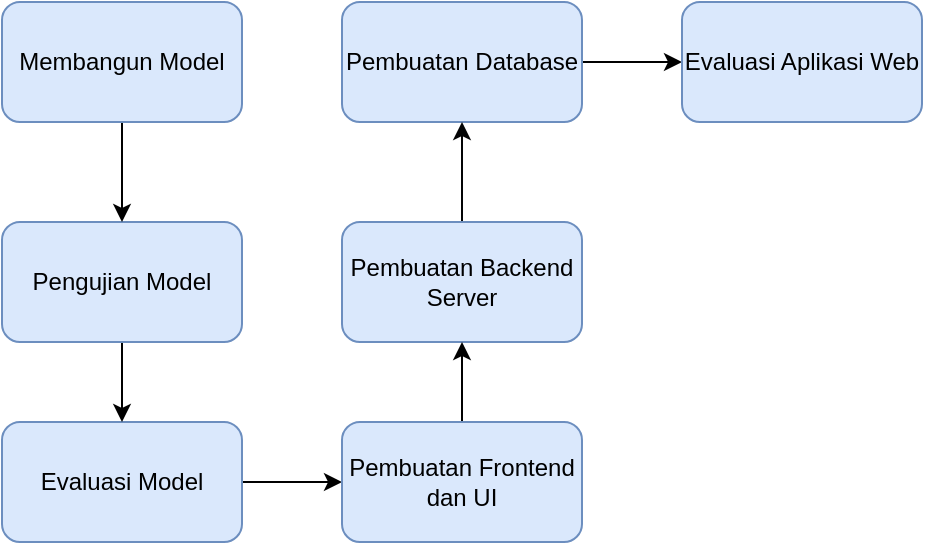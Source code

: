 <mxfile version="24.6.5" type="device">
  <diagram name="Page-1" id="1xbz1DaWChvglHRw0uPZ">
    <mxGraphModel dx="954" dy="638" grid="1" gridSize="10" guides="1" tooltips="1" connect="1" arrows="1" fold="1" page="1" pageScale="1" pageWidth="827" pageHeight="1169" math="0" shadow="0">
      <root>
        <mxCell id="0" />
        <mxCell id="1" parent="0" />
        <mxCell id="9VX4-rDaL10HPDoGBuwb-17" value="" style="edgeStyle=orthogonalEdgeStyle;rounded=0;orthogonalLoop=1;jettySize=auto;html=1;" edge="1" parent="1" source="9VX4-rDaL10HPDoGBuwb-1" target="9VX4-rDaL10HPDoGBuwb-6">
          <mxGeometry relative="1" as="geometry" />
        </mxCell>
        <mxCell id="9VX4-rDaL10HPDoGBuwb-1" value="Evaluasi Model" style="rounded=1;whiteSpace=wrap;html=1;fillColor=#dae8fc;strokeColor=#6c8ebf;" vertex="1" parent="1">
          <mxGeometry x="90" y="280" width="120" height="60" as="geometry" />
        </mxCell>
        <mxCell id="9VX4-rDaL10HPDoGBuwb-16" value="" style="edgeStyle=orthogonalEdgeStyle;rounded=0;orthogonalLoop=1;jettySize=auto;html=1;" edge="1" parent="1" source="9VX4-rDaL10HPDoGBuwb-2" target="9VX4-rDaL10HPDoGBuwb-1">
          <mxGeometry relative="1" as="geometry" />
        </mxCell>
        <mxCell id="9VX4-rDaL10HPDoGBuwb-2" value="Pengujian Model" style="rounded=1;whiteSpace=wrap;html=1;fillColor=#dae8fc;strokeColor=#6c8ebf;" vertex="1" parent="1">
          <mxGeometry x="90" y="180" width="120" height="60" as="geometry" />
        </mxCell>
        <mxCell id="9VX4-rDaL10HPDoGBuwb-15" value="" style="edgeStyle=orthogonalEdgeStyle;rounded=0;orthogonalLoop=1;jettySize=auto;html=1;" edge="1" parent="1" source="9VX4-rDaL10HPDoGBuwb-3" target="9VX4-rDaL10HPDoGBuwb-2">
          <mxGeometry relative="1" as="geometry" />
        </mxCell>
        <mxCell id="9VX4-rDaL10HPDoGBuwb-3" value="Membangun Model" style="rounded=1;whiteSpace=wrap;html=1;fillColor=#dae8fc;strokeColor=#6c8ebf;" vertex="1" parent="1">
          <mxGeometry x="90" y="70" width="120" height="60" as="geometry" />
        </mxCell>
        <mxCell id="9VX4-rDaL10HPDoGBuwb-19" value="" style="edgeStyle=orthogonalEdgeStyle;rounded=0;orthogonalLoop=1;jettySize=auto;html=1;" edge="1" parent="1" source="9VX4-rDaL10HPDoGBuwb-4" target="9VX4-rDaL10HPDoGBuwb-7">
          <mxGeometry relative="1" as="geometry" />
        </mxCell>
        <mxCell id="9VX4-rDaL10HPDoGBuwb-4" value="Pembuatan D&lt;span style=&quot;background-color: initial;&quot;&gt;atabase&lt;/span&gt;" style="rounded=1;whiteSpace=wrap;html=1;fillColor=#dae8fc;strokeColor=#6c8ebf;" vertex="1" parent="1">
          <mxGeometry x="260" y="70" width="120" height="60" as="geometry" />
        </mxCell>
        <mxCell id="9VX4-rDaL10HPDoGBuwb-13" value="" style="edgeStyle=orthogonalEdgeStyle;rounded=0;orthogonalLoop=1;jettySize=auto;html=1;fillColor=#dae8fc;strokeColor=#030405;" edge="1" parent="1" source="9VX4-rDaL10HPDoGBuwb-5" target="9VX4-rDaL10HPDoGBuwb-4">
          <mxGeometry relative="1" as="geometry" />
        </mxCell>
        <mxCell id="9VX4-rDaL10HPDoGBuwb-5" value="Pembuatan Backend Server" style="rounded=1;whiteSpace=wrap;html=1;fillColor=#dae8fc;strokeColor=#6c8ebf;" vertex="1" parent="1">
          <mxGeometry x="260" y="180" width="120" height="60" as="geometry" />
        </mxCell>
        <mxCell id="9VX4-rDaL10HPDoGBuwb-18" value="" style="edgeStyle=orthogonalEdgeStyle;rounded=0;orthogonalLoop=1;jettySize=auto;html=1;" edge="1" parent="1" source="9VX4-rDaL10HPDoGBuwb-6" target="9VX4-rDaL10HPDoGBuwb-5">
          <mxGeometry relative="1" as="geometry" />
        </mxCell>
        <mxCell id="9VX4-rDaL10HPDoGBuwb-6" value="Pembuatan Frontend dan UI" style="rounded=1;whiteSpace=wrap;html=1;fillColor=#dae8fc;strokeColor=#6c8ebf;" vertex="1" parent="1">
          <mxGeometry x="260" y="280" width="120" height="60" as="geometry" />
        </mxCell>
        <mxCell id="9VX4-rDaL10HPDoGBuwb-7" value="Evaluasi Aplikasi Web" style="rounded=1;whiteSpace=wrap;html=1;fillColor=#dae8fc;strokeColor=#6c8ebf;" vertex="1" parent="1">
          <mxGeometry x="430" y="70" width="120" height="60" as="geometry" />
        </mxCell>
      </root>
    </mxGraphModel>
  </diagram>
</mxfile>

